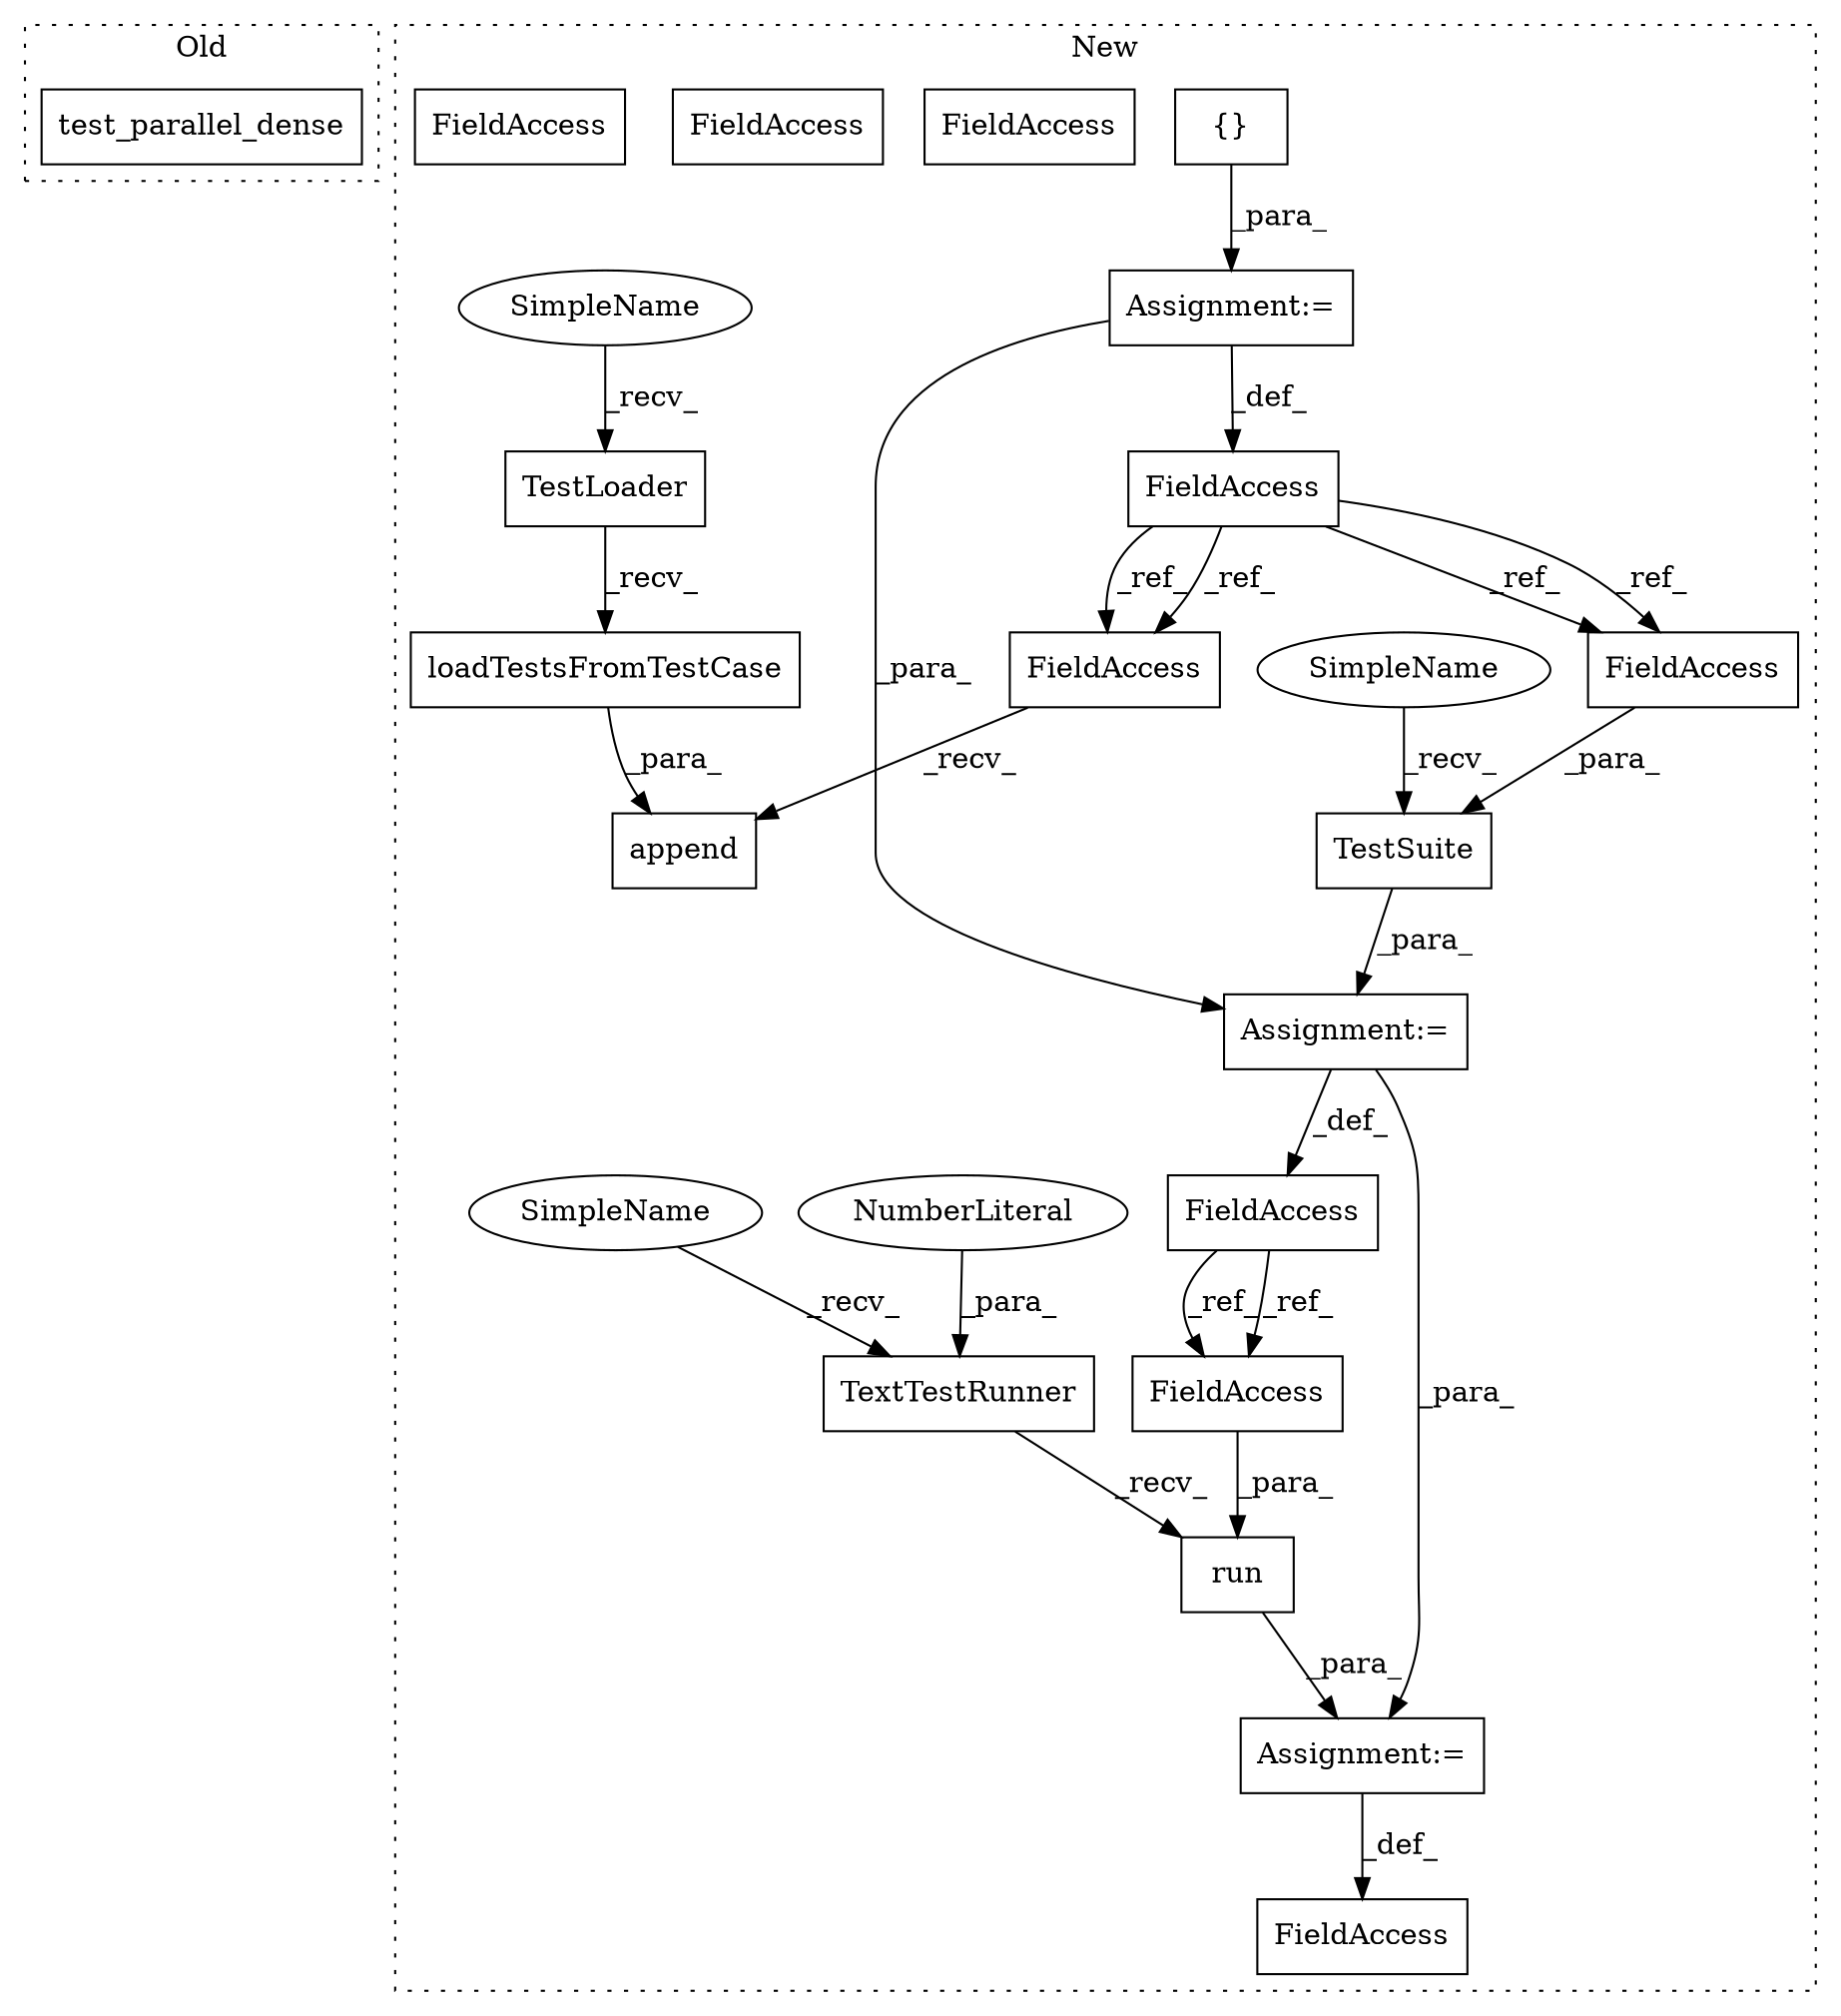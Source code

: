 digraph G {
subgraph cluster0 {
1 [label="test_parallel_dense" a="32" s="17582" l="21" shape="box"];
label = "Old";
style="dotted";
}
subgraph cluster1 {
2 [label="TestSuite" a="32" s="17990,18006" l="10,1" shape="box"];
3 [label="TestLoader" a="32" s="17811" l="12" shape="box"];
4 [label="{}" a="4" s="17778" l="2" shape="box"];
5 [label="run" a="32" s="18049,18061" l="4,1" shape="box"];
6 [label="TextTestRunner" a="32" s="18031,18047" l="15,1" shape="box"];
7 [label="NumberLiteral" a="34" s="18046" l="1" shape="ellipse"];
8 [label="loadTestsFromTestCase" a="32" s="17824,17865" l="22,1" shape="box"];
9 [label="FieldAccess" a="22" s="18000" l="6" shape="box"];
10 [label="FieldAccess" a="22" s="17747" l="6" shape="box"];
11 [label="FieldAccess" a="22" s="17788" l="6" shape="box"];
12 [label="FieldAccess" a="22" s="17972" l="8" shape="box"];
13 [label="FieldAccess" a="22" s="18053" l="8" shape="box"];
14 [label="FieldAccess" a="22" s="18015" l="6" shape="box"];
15 [label="Assignment:=" a="7" s="17753" l="1" shape="box"];
16 [label="Assignment:=" a="7" s="17980" l="1" shape="box"];
17 [label="Assignment:=" a="7" s="18021" l="1" shape="box"];
18 [label="append" a="32" s="17795,17866" l="7,1" shape="box"];
19 [label="FieldAccess" a="22" s="18053" l="8" shape="box"];
20 [label="FieldAccess" a="22" s="18000" l="6" shape="box"];
21 [label="FieldAccess" a="22" s="17788" l="6" shape="box"];
22 [label="SimpleName" a="42" s="17981" l="8" shape="ellipse"];
23 [label="SimpleName" a="42" s="18022" l="8" shape="ellipse"];
24 [label="SimpleName" a="42" s="17802" l="8" shape="ellipse"];
label = "New";
style="dotted";
}
2 -> 16 [label="_para_"];
3 -> 8 [label="_recv_"];
4 -> 15 [label="_para_"];
5 -> 17 [label="_para_"];
6 -> 5 [label="_recv_"];
7 -> 6 [label="_para_"];
8 -> 18 [label="_para_"];
10 -> 20 [label="_ref_"];
10 -> 21 [label="_ref_"];
10 -> 20 [label="_ref_"];
10 -> 21 [label="_ref_"];
12 -> 19 [label="_ref_"];
12 -> 19 [label="_ref_"];
15 -> 16 [label="_para_"];
15 -> 10 [label="_def_"];
16 -> 17 [label="_para_"];
16 -> 12 [label="_def_"];
17 -> 14 [label="_def_"];
19 -> 5 [label="_para_"];
20 -> 2 [label="_para_"];
21 -> 18 [label="_recv_"];
22 -> 2 [label="_recv_"];
23 -> 6 [label="_recv_"];
24 -> 3 [label="_recv_"];
}